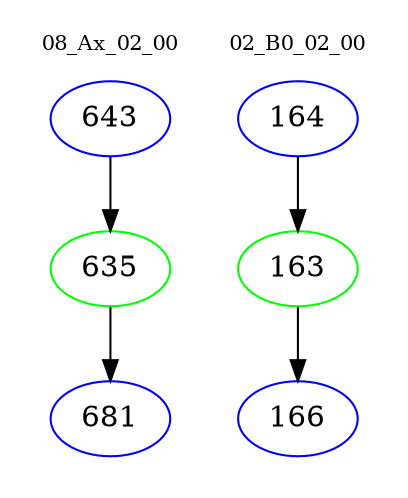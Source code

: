 digraph{
subgraph cluster_0 {
color = white
label = "08_Ax_02_00";
fontsize=10;
T0_643 [label="643", color="blue"]
T0_643 -> T0_635 [color="black"]
T0_635 [label="635", color="green"]
T0_635 -> T0_681 [color="black"]
T0_681 [label="681", color="blue"]
}
subgraph cluster_1 {
color = white
label = "02_B0_02_00";
fontsize=10;
T1_164 [label="164", color="blue"]
T1_164 -> T1_163 [color="black"]
T1_163 [label="163", color="green"]
T1_163 -> T1_166 [color="black"]
T1_166 [label="166", color="blue"]
}
}
